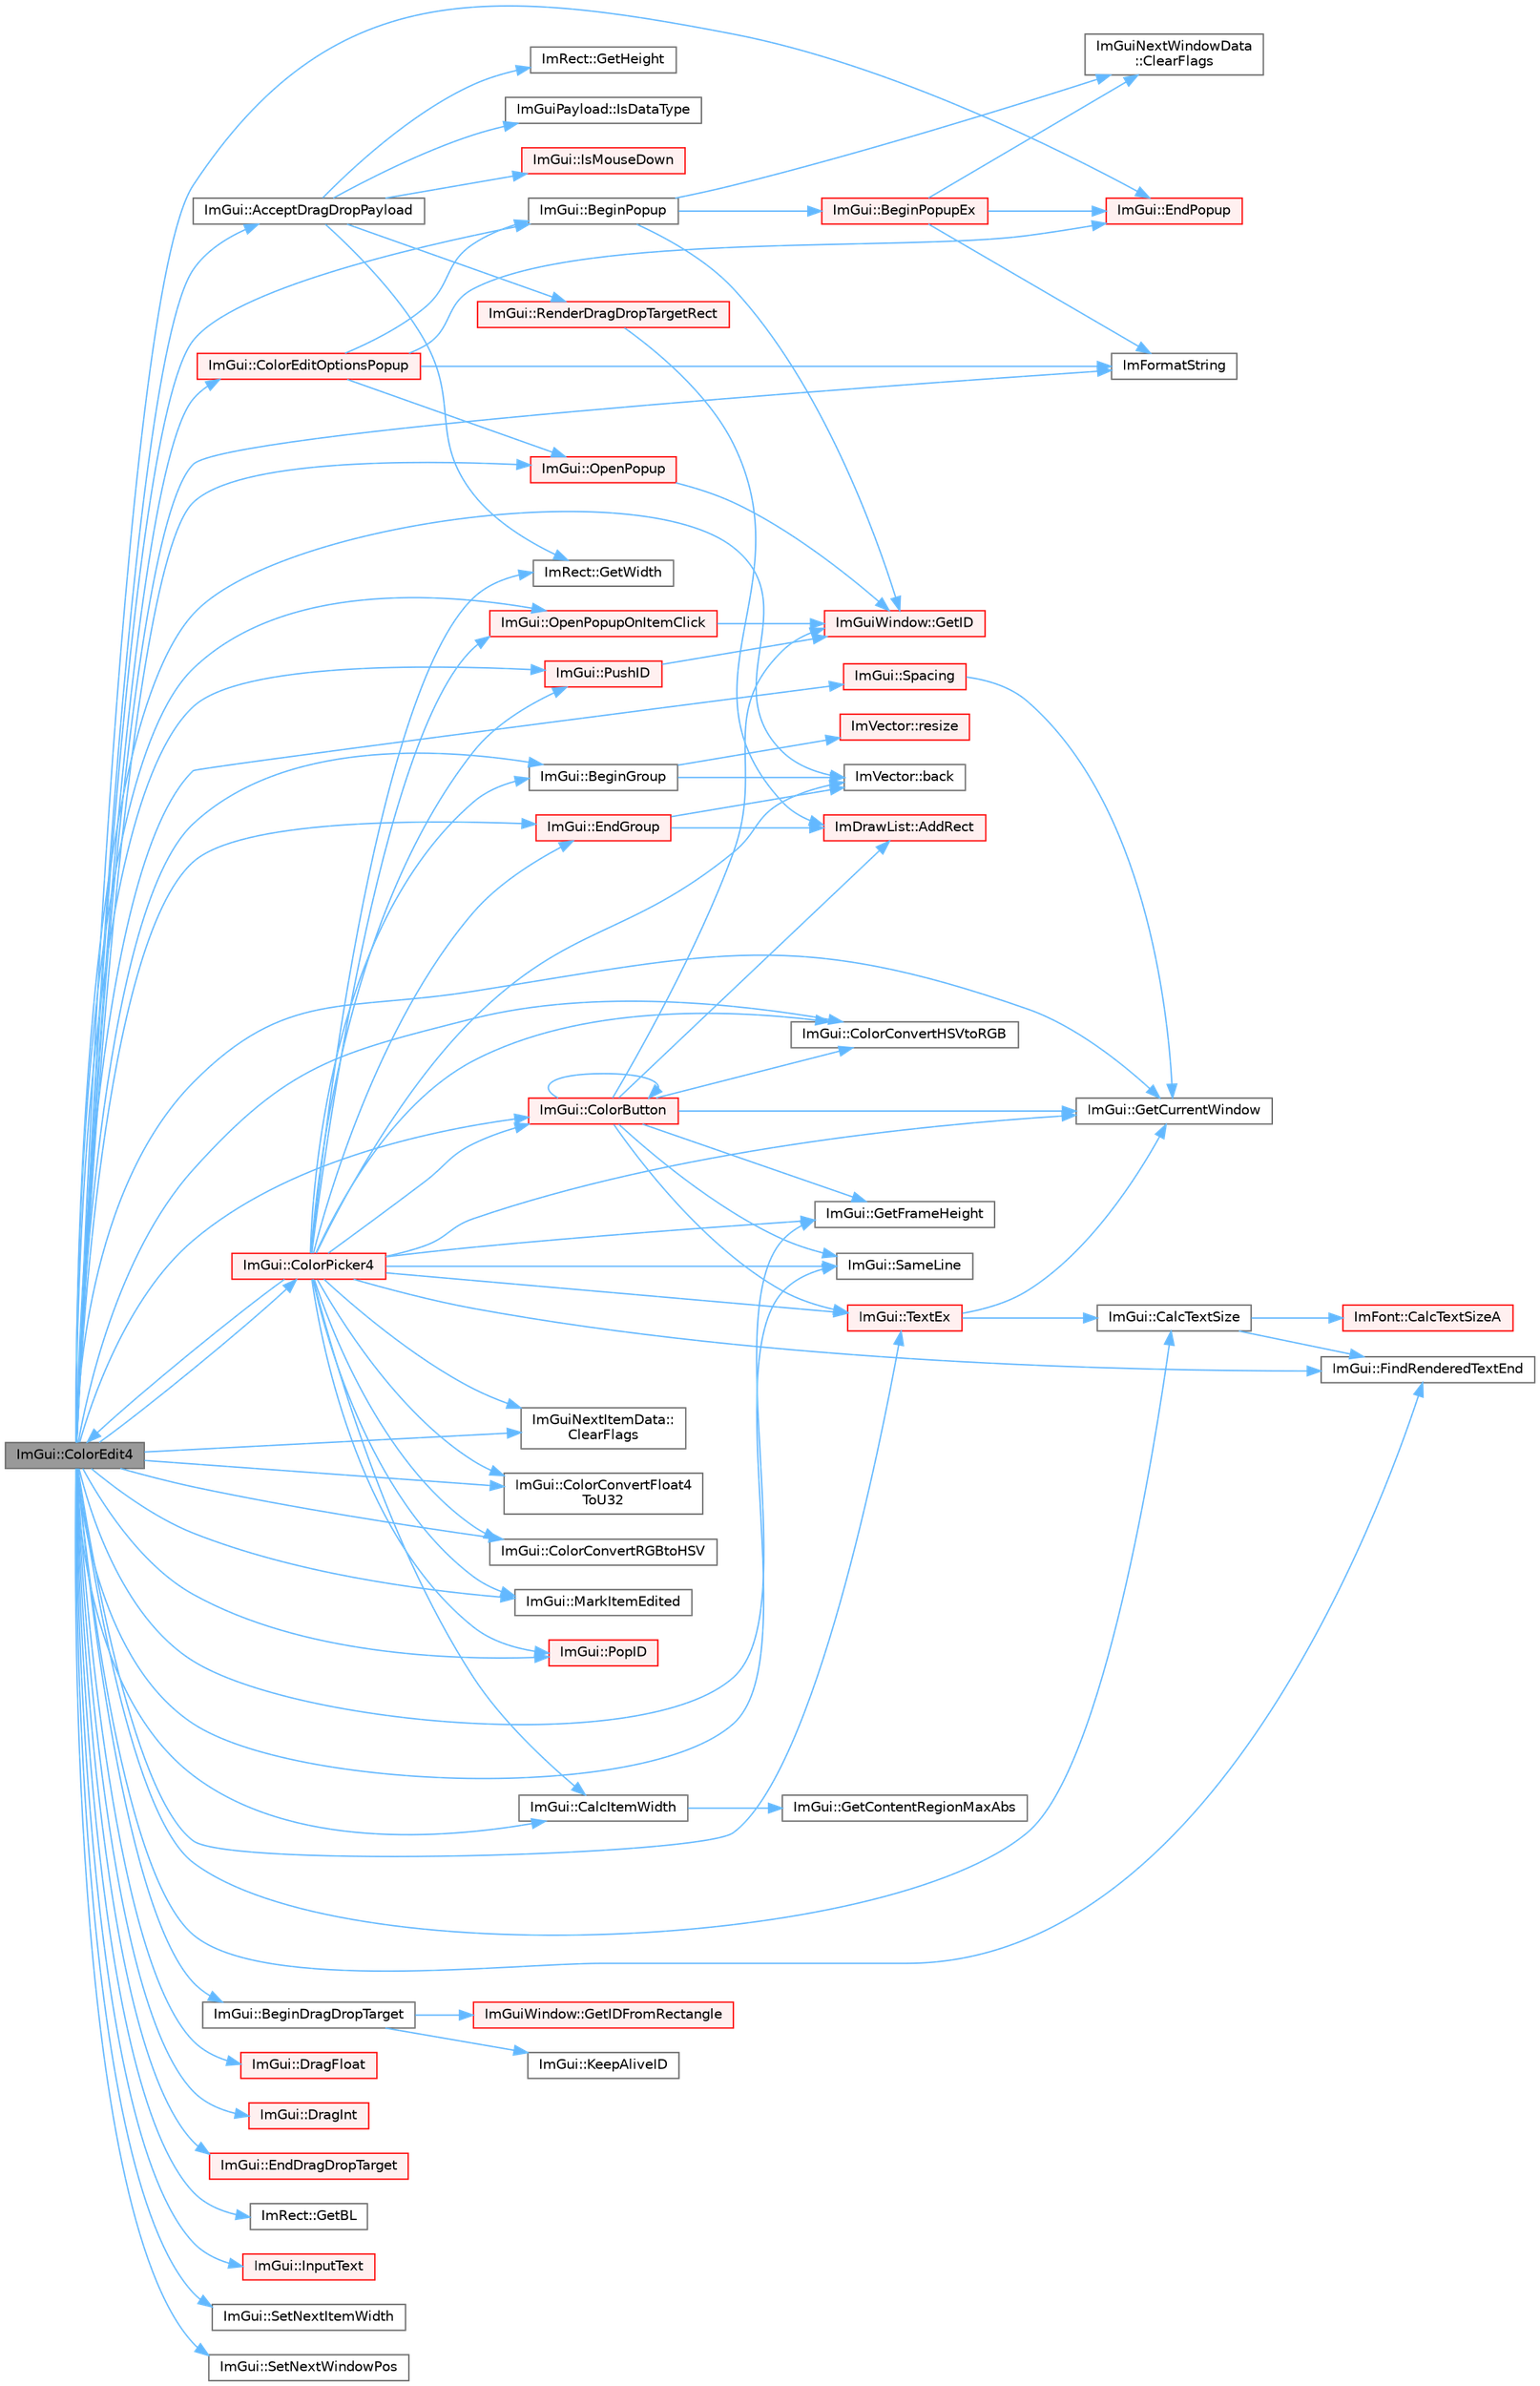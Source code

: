 digraph "ImGui::ColorEdit4"
{
 // LATEX_PDF_SIZE
  bgcolor="transparent";
  edge [fontname=Helvetica,fontsize=10,labelfontname=Helvetica,labelfontsize=10];
  node [fontname=Helvetica,fontsize=10,shape=box,height=0.2,width=0.4];
  rankdir="LR";
  Node1 [id="Node000001",label="ImGui::ColorEdit4",height=0.2,width=0.4,color="gray40", fillcolor="grey60", style="filled", fontcolor="black",tooltip=" "];
  Node1 -> Node2 [id="edge1_Node000001_Node000002",color="steelblue1",style="solid",tooltip=" "];
  Node2 [id="Node000002",label="ImGui::AcceptDragDropPayload",height=0.2,width=0.4,color="grey40", fillcolor="white", style="filled",URL="$namespace_im_gui.html#a5e0dac39e249bf50e2ae96dc4a97cb18",tooltip=" "];
  Node2 -> Node3 [id="edge2_Node000002_Node000003",color="steelblue1",style="solid",tooltip=" "];
  Node3 [id="Node000003",label="ImRect::GetHeight",height=0.2,width=0.4,color="grey40", fillcolor="white", style="filled",URL="$struct_im_rect.html#a748d8ae9cb26508951ec6e2f2df0625b",tooltip=" "];
  Node2 -> Node4 [id="edge3_Node000002_Node000004",color="steelblue1",style="solid",tooltip=" "];
  Node4 [id="Node000004",label="ImRect::GetWidth",height=0.2,width=0.4,color="grey40", fillcolor="white", style="filled",URL="$struct_im_rect.html#afa75cb8491f20901c96166d17dcddac4",tooltip=" "];
  Node2 -> Node5 [id="edge4_Node000002_Node000005",color="steelblue1",style="solid",tooltip=" "];
  Node5 [id="Node000005",label="ImGuiPayload::IsDataType",height=0.2,width=0.4,color="grey40", fillcolor="white", style="filled",URL="$struct_im_gui_payload.html#a7864aeb80bc28683748d015562eead4d",tooltip=" "];
  Node2 -> Node6 [id="edge5_Node000002_Node000006",color="steelblue1",style="solid",tooltip=" "];
  Node6 [id="Node000006",label="ImGui::IsMouseDown",height=0.2,width=0.4,color="red", fillcolor="#FFF0F0", style="filled",URL="$namespace_im_gui.html#aed7dae248aa865bf06c1d60c0e809537",tooltip=" "];
  Node2 -> Node13 [id="edge6_Node000002_Node000013",color="steelblue1",style="solid",tooltip=" "];
  Node13 [id="Node000013",label="ImGui::RenderDragDropTargetRect",height=0.2,width=0.4,color="red", fillcolor="#FFF0F0", style="filled",URL="$namespace_im_gui.html#a243a62fece1096c59442bba21f0aa736",tooltip=" "];
  Node13 -> Node14 [id="edge7_Node000013_Node000014",color="steelblue1",style="solid",tooltip=" "];
  Node14 [id="Node000014",label="ImDrawList::AddRect",height=0.2,width=0.4,color="red", fillcolor="#FFF0F0", style="filled",URL="$struct_im_draw_list.html#ad96f10a3e954fe0c5b7c96d4e205af7b",tooltip=" "];
  Node1 -> Node35 [id="edge8_Node000001_Node000035",color="steelblue1",style="solid",tooltip=" "];
  Node35 [id="Node000035",label="ImVector::back",height=0.2,width=0.4,color="grey40", fillcolor="white", style="filled",URL="$struct_im_vector.html#a2d80e87e81b1b01143c8d8be93e6fde1",tooltip=" "];
  Node1 -> Node36 [id="edge9_Node000001_Node000036",color="steelblue1",style="solid",tooltip=" "];
  Node36 [id="Node000036",label="ImGui::BeginDragDropTarget",height=0.2,width=0.4,color="grey40", fillcolor="white", style="filled",URL="$namespace_im_gui.html#ac42384c3181406bbd0f3f4f77a73c7ed",tooltip=" "];
  Node36 -> Node37 [id="edge10_Node000036_Node000037",color="steelblue1",style="solid",tooltip=" "];
  Node37 [id="Node000037",label="ImGuiWindow::GetIDFromRectangle",height=0.2,width=0.4,color="red", fillcolor="#FFF0F0", style="filled",URL="$struct_im_gui_window.html#a44931b6e73248930490d2c89377a8233",tooltip=" "];
  Node36 -> Node40 [id="edge11_Node000036_Node000040",color="steelblue1",style="solid",tooltip=" "];
  Node40 [id="Node000040",label="ImGui::KeepAliveID",height=0.2,width=0.4,color="grey40", fillcolor="white", style="filled",URL="$namespace_im_gui.html#a85a245c78a9f7c351636bdad6e60c488",tooltip=" "];
  Node1 -> Node41 [id="edge12_Node000001_Node000041",color="steelblue1",style="solid",tooltip=" "];
  Node41 [id="Node000041",label="ImGui::BeginGroup",height=0.2,width=0.4,color="grey40", fillcolor="white", style="filled",URL="$namespace_im_gui.html#a42407e196b7ed2a8755bff28aae9805f",tooltip=" "];
  Node41 -> Node35 [id="edge13_Node000041_Node000035",color="steelblue1",style="solid",tooltip=" "];
  Node41 -> Node42 [id="edge14_Node000041_Node000042",color="steelblue1",style="solid",tooltip=" "];
  Node42 [id="Node000042",label="ImVector::resize",height=0.2,width=0.4,color="red", fillcolor="#FFF0F0", style="filled",URL="$struct_im_vector.html#ac371dd62e56ae486b1a5038cf07eee56",tooltip=" "];
  Node1 -> Node45 [id="edge15_Node000001_Node000045",color="steelblue1",style="solid",tooltip=" "];
  Node45 [id="Node000045",label="ImGui::BeginPopup",height=0.2,width=0.4,color="grey40", fillcolor="white", style="filled",URL="$namespace_im_gui.html#a10e213926d8ca212266bc5fbded1e026",tooltip=" "];
  Node45 -> Node46 [id="edge16_Node000045_Node000046",color="steelblue1",style="solid",tooltip=" "];
  Node46 [id="Node000046",label="ImGui::BeginPopupEx",height=0.2,width=0.4,color="red", fillcolor="#FFF0F0", style="filled",URL="$namespace_im_gui.html#a89da3a22300e8293257b6cfdf1b83b7a",tooltip=" "];
  Node46 -> Node49 [id="edge17_Node000046_Node000049",color="steelblue1",style="solid",tooltip=" "];
  Node49 [id="Node000049",label="ImGuiNextWindowData\l::ClearFlags",height=0.2,width=0.4,color="grey40", fillcolor="white", style="filled",URL="$struct_im_gui_next_window_data.html#a9543431fafe3d0627fdecc5fa839487c",tooltip=" "];
  Node46 -> Node114 [id="edge18_Node000046_Node000114",color="steelblue1",style="solid",tooltip=" "];
  Node114 [id="Node000114",label="ImGui::EndPopup",height=0.2,width=0.4,color="red", fillcolor="#FFF0F0", style="filled",URL="$namespace_im_gui.html#aa6a9b5696f2ea7eed7683425fc77b8f2",tooltip=" "];
  Node46 -> Node126 [id="edge19_Node000046_Node000126",color="steelblue1",style="solid",tooltip=" "];
  Node126 [id="Node000126",label="ImFormatString",height=0.2,width=0.4,color="grey40", fillcolor="white", style="filled",URL="$imgui_8cpp.html#a75ccaf7d676b1f567ba888ae42ac3809",tooltip=" "];
  Node45 -> Node49 [id="edge20_Node000045_Node000049",color="steelblue1",style="solid",tooltip=" "];
  Node45 -> Node124 [id="edge21_Node000045_Node000124",color="steelblue1",style="solid",tooltip=" "];
  Node124 [id="Node000124",label="ImGuiWindow::GetID",height=0.2,width=0.4,color="red", fillcolor="#FFF0F0", style="filled",URL="$struct_im_gui_window.html#a66400a63bc0b54d7d29e08d1b1b1a42b",tooltip=" "];
  Node1 -> Node155 [id="edge22_Node000001_Node000155",color="steelblue1",style="solid",tooltip=" "];
  Node155 [id="Node000155",label="ImGui::CalcItemWidth",height=0.2,width=0.4,color="grey40", fillcolor="white", style="filled",URL="$namespace_im_gui.html#ab3b3ba92ebd8bca4a552dd93321a1994",tooltip=" "];
  Node155 -> Node156 [id="edge23_Node000155_Node000156",color="steelblue1",style="solid",tooltip=" "];
  Node156 [id="Node000156",label="ImGui::GetContentRegionMaxAbs",height=0.2,width=0.4,color="grey40", fillcolor="white", style="filled",URL="$namespace_im_gui.html#adc4d9b0d735ffae1f1598c4df038024c",tooltip=" "];
  Node1 -> Node157 [id="edge24_Node000001_Node000157",color="steelblue1",style="solid",tooltip=" "];
  Node157 [id="Node000157",label="ImGui::CalcTextSize",height=0.2,width=0.4,color="grey40", fillcolor="white", style="filled",URL="$namespace_im_gui.html#a848b9db6cc4a186751c0ecebcaadc33b",tooltip=" "];
  Node157 -> Node158 [id="edge25_Node000157_Node000158",color="steelblue1",style="solid",tooltip=" "];
  Node158 [id="Node000158",label="ImFont::CalcTextSizeA",height=0.2,width=0.4,color="red", fillcolor="#FFF0F0", style="filled",URL="$struct_im_font.html#ad67f64fd206ad197f4b93b1a1ae27cfe",tooltip=" "];
  Node157 -> Node161 [id="edge26_Node000157_Node000161",color="steelblue1",style="solid",tooltip=" "];
  Node161 [id="Node000161",label="ImGui::FindRenderedTextEnd",height=0.2,width=0.4,color="grey40", fillcolor="white", style="filled",URL="$namespace_im_gui.html#a7671e1dbc803a31b06081b52a771d83f",tooltip=" "];
  Node1 -> Node162 [id="edge27_Node000001_Node000162",color="steelblue1",style="solid",tooltip=" "];
  Node162 [id="Node000162",label="ImGuiNextItemData::\lClearFlags",height=0.2,width=0.4,color="grey40", fillcolor="white", style="filled",URL="$struct_im_gui_next_item_data.html#a0159fd0bdffe71c29271a3dbdde9013b",tooltip=" "];
  Node1 -> Node163 [id="edge28_Node000001_Node000163",color="steelblue1",style="solid",tooltip=" "];
  Node163 [id="Node000163",label="ImGui::ColorButton",height=0.2,width=0.4,color="red", fillcolor="#FFF0F0", style="filled",URL="$namespace_im_gui.html#ae2d7c8f37726810753d71d480f0af7f0",tooltip=" "];
  Node163 -> Node14 [id="edge29_Node000163_Node000014",color="steelblue1",style="solid",tooltip=" "];
  Node163 -> Node163 [id="edge30_Node000163_Node000163",color="steelblue1",style="solid",tooltip=" "];
  Node163 -> Node185 [id="edge31_Node000163_Node000185",color="steelblue1",style="solid",tooltip=" "];
  Node185 [id="Node000185",label="ImGui::ColorConvertHSVtoRGB",height=0.2,width=0.4,color="grey40", fillcolor="white", style="filled",URL="$namespace_im_gui.html#a074427678b3e56378b7dcdefa4c8b5c7",tooltip=" "];
  Node163 -> Node97 [id="edge32_Node000163_Node000097",color="steelblue1",style="solid",tooltip=" "];
  Node97 [id="Node000097",label="ImGui::GetCurrentWindow",height=0.2,width=0.4,color="grey40", fillcolor="white", style="filled",URL="$namespace_im_gui.html#ac452417b5004ca16a814a72cff153526",tooltip=" "];
  Node163 -> Node210 [id="edge33_Node000163_Node000210",color="steelblue1",style="solid",tooltip=" "];
  Node210 [id="Node000210",label="ImGui::GetFrameHeight",height=0.2,width=0.4,color="grey40", fillcolor="white", style="filled",URL="$namespace_im_gui.html#ae560f17cf3262017cee888d1eb77f294",tooltip=" "];
  Node163 -> Node124 [id="edge34_Node000163_Node000124",color="steelblue1",style="solid",tooltip=" "];
  Node163 -> Node188 [id="edge35_Node000163_Node000188",color="steelblue1",style="solid",tooltip=" "];
  Node188 [id="Node000188",label="ImGui::SameLine",height=0.2,width=0.4,color="grey40", fillcolor="white", style="filled",URL="$namespace_im_gui.html#a2991c91e94f3b77a0c3411f4f3aa348e",tooltip=" "];
  Node163 -> Node202 [id="edge36_Node000163_Node000202",color="steelblue1",style="solid",tooltip=" "];
  Node202 [id="Node000202",label="ImGui::TextEx",height=0.2,width=0.4,color="red", fillcolor="#FFF0F0", style="filled",URL="$namespace_im_gui.html#aae6420fec03511fd478d9108f31e6b5f",tooltip=" "];
  Node202 -> Node157 [id="edge37_Node000202_Node000157",color="steelblue1",style="solid",tooltip=" "];
  Node202 -> Node97 [id="edge38_Node000202_Node000097",color="steelblue1",style="solid",tooltip=" "];
  Node1 -> Node30 [id="edge39_Node000001_Node000030",color="steelblue1",style="solid",tooltip=" "];
  Node30 [id="Node000030",label="ImGui::ColorConvertFloat4\lToU32",height=0.2,width=0.4,color="grey40", fillcolor="white", style="filled",URL="$namespace_im_gui.html#abe2691de0b1a71c774ab24cc91564a94",tooltip=" "];
  Node1 -> Node185 [id="edge40_Node000001_Node000185",color="steelblue1",style="solid",tooltip=" "];
  Node1 -> Node219 [id="edge41_Node000001_Node000219",color="steelblue1",style="solid",tooltip=" "];
  Node219 [id="Node000219",label="ImGui::ColorConvertRGBtoHSV",height=0.2,width=0.4,color="grey40", fillcolor="white", style="filled",URL="$namespace_im_gui.html#aaed5ed34aaaa02b61cbb67598c0ad9ca",tooltip=" "];
  Node1 -> Node220 [id="edge42_Node000001_Node000220",color="steelblue1",style="solid",tooltip=" "];
  Node220 [id="Node000220",label="ImGui::ColorEditOptionsPopup",height=0.2,width=0.4,color="red", fillcolor="#FFF0F0", style="filled",URL="$namespace_im_gui.html#a6bfb117816d669f8704e5d0c0c0795fe",tooltip=" "];
  Node220 -> Node45 [id="edge43_Node000220_Node000045",color="steelblue1",style="solid",tooltip=" "];
  Node220 -> Node114 [id="edge44_Node000220_Node000114",color="steelblue1",style="solid",tooltip=" "];
  Node220 -> Node126 [id="edge45_Node000220_Node000126",color="steelblue1",style="solid",tooltip=" "];
  Node220 -> Node225 [id="edge46_Node000220_Node000225",color="steelblue1",style="solid",tooltip=" "];
  Node225 [id="Node000225",label="ImGui::OpenPopup",height=0.2,width=0.4,color="red", fillcolor="#FFF0F0", style="filled",URL="$namespace_im_gui.html#a9e1be94ca8c4d48a20b230cdfc9b18c5",tooltip=" "];
  Node225 -> Node124 [id="edge47_Node000225_Node000124",color="steelblue1",style="solid",tooltip=" "];
  Node1 -> Node243 [id="edge48_Node000001_Node000243",color="steelblue1",style="solid",tooltip=" "];
  Node243 [id="Node000243",label="ImGui::ColorPicker4",height=0.2,width=0.4,color="red", fillcolor="#FFF0F0", style="filled",URL="$namespace_im_gui.html#a3d5aae9e0a14aa051d5a799abbe97b32",tooltip=" "];
  Node243 -> Node35 [id="edge49_Node000243_Node000035",color="steelblue1",style="solid",tooltip=" "];
  Node243 -> Node41 [id="edge50_Node000243_Node000041",color="steelblue1",style="solid",tooltip=" "];
  Node243 -> Node155 [id="edge51_Node000243_Node000155",color="steelblue1",style="solid",tooltip=" "];
  Node243 -> Node162 [id="edge52_Node000243_Node000162",color="steelblue1",style="solid",tooltip=" "];
  Node243 -> Node163 [id="edge53_Node000243_Node000163",color="steelblue1",style="solid",tooltip=" "];
  Node243 -> Node30 [id="edge54_Node000243_Node000030",color="steelblue1",style="solid",tooltip=" "];
  Node243 -> Node185 [id="edge55_Node000243_Node000185",color="steelblue1",style="solid",tooltip=" "];
  Node243 -> Node219 [id="edge56_Node000243_Node000219",color="steelblue1",style="solid",tooltip=" "];
  Node243 -> Node1 [id="edge57_Node000243_Node000001",color="steelblue1",style="solid",tooltip=" "];
  Node243 -> Node253 [id="edge58_Node000243_Node000253",color="steelblue1",style="solid",tooltip=" "];
  Node253 [id="Node000253",label="ImGui::EndGroup",height=0.2,width=0.4,color="red", fillcolor="#FFF0F0", style="filled",URL="$namespace_im_gui.html#a05fc97fc64f28a55486087f503d9a622",tooltip=" "];
  Node253 -> Node14 [id="edge59_Node000253_Node000014",color="steelblue1",style="solid",tooltip=" "];
  Node253 -> Node35 [id="edge60_Node000253_Node000035",color="steelblue1",style="solid",tooltip=" "];
  Node243 -> Node161 [id="edge61_Node000243_Node000161",color="steelblue1",style="solid",tooltip=" "];
  Node243 -> Node97 [id="edge62_Node000243_Node000097",color="steelblue1",style="solid",tooltip=" "];
  Node243 -> Node210 [id="edge63_Node000243_Node000210",color="steelblue1",style="solid",tooltip=" "];
  Node243 -> Node4 [id="edge64_Node000243_Node000004",color="steelblue1",style="solid",tooltip=" "];
  Node243 -> Node234 [id="edge65_Node000243_Node000234",color="steelblue1",style="solid",tooltip=" "];
  Node234 [id="Node000234",label="ImGui::MarkItemEdited",height=0.2,width=0.4,color="grey40", fillcolor="white", style="filled",URL="$namespace_im_gui.html#a83036681a36fbee2d35b5b57a1ef72e6",tooltip=" "];
  Node243 -> Node261 [id="edge66_Node000243_Node000261",color="steelblue1",style="solid",tooltip=" "];
  Node261 [id="Node000261",label="ImGui::OpenPopupOnItemClick",height=0.2,width=0.4,color="red", fillcolor="#FFF0F0", style="filled",URL="$namespace_im_gui.html#a3811834876930efd5cb08a25d8c022d0",tooltip=" "];
  Node261 -> Node124 [id="edge67_Node000261_Node000124",color="steelblue1",style="solid",tooltip=" "];
  Node243 -> Node127 [id="edge68_Node000243_Node000127",color="steelblue1",style="solid",tooltip=" "];
  Node127 [id="Node000127",label="ImGui::PopID",height=0.2,width=0.4,color="red", fillcolor="#FFF0F0", style="filled",URL="$namespace_im_gui.html#aba0b2d8f890a5d435ae43d0c4a2d4dd1",tooltip=" "];
  Node243 -> Node129 [id="edge69_Node000243_Node000129",color="steelblue1",style="solid",tooltip=" "];
  Node129 [id="Node000129",label="ImGui::PushID",height=0.2,width=0.4,color="red", fillcolor="#FFF0F0", style="filled",URL="$namespace_im_gui.html#a27a8533605dc5b8cabf161bf7715bbde",tooltip=" "];
  Node129 -> Node124 [id="edge70_Node000129_Node000124",color="steelblue1",style="solid",tooltip=" "];
  Node243 -> Node188 [id="edge71_Node000243_Node000188",color="steelblue1",style="solid",tooltip=" "];
  Node243 -> Node202 [id="edge72_Node000243_Node000202",color="steelblue1",style="solid",tooltip=" "];
  Node1 -> Node267 [id="edge73_Node000001_Node000267",color="steelblue1",style="solid",tooltip=" "];
  Node267 [id="Node000267",label="ImGui::DragFloat",height=0.2,width=0.4,color="red", fillcolor="#FFF0F0", style="filled",URL="$namespace_im_gui.html#aab1b20e7bf98aa7bbdb26f8cd3ad91e6",tooltip=" "];
  Node1 -> Node342 [id="edge74_Node000001_Node000342",color="steelblue1",style="solid",tooltip=" "];
  Node342 [id="Node000342",label="ImGui::DragInt",height=0.2,width=0.4,color="red", fillcolor="#FFF0F0", style="filled",URL="$namespace_im_gui.html#a3714db739ae51fc75601d7fad234a58b",tooltip=" "];
  Node1 -> Node343 [id="edge75_Node000001_Node000343",color="steelblue1",style="solid",tooltip=" "];
  Node343 [id="Node000343",label="ImGui::EndDragDropTarget",height=0.2,width=0.4,color="red", fillcolor="#FFF0F0", style="filled",URL="$namespace_im_gui.html#ae8313266214728f86c2cb7cb30a30e89",tooltip=" "];
  Node1 -> Node253 [id="edge76_Node000001_Node000253",color="steelblue1",style="solid",tooltip=" "];
  Node1 -> Node114 [id="edge77_Node000001_Node000114",color="steelblue1",style="solid",tooltip=" "];
  Node1 -> Node161 [id="edge78_Node000001_Node000161",color="steelblue1",style="solid",tooltip=" "];
  Node1 -> Node306 [id="edge79_Node000001_Node000306",color="steelblue1",style="solid",tooltip=" "];
  Node306 [id="Node000306",label="ImRect::GetBL",height=0.2,width=0.4,color="grey40", fillcolor="white", style="filled",URL="$struct_im_rect.html#a59d9751bc7be6745dddf5b83b9155669",tooltip=" "];
  Node1 -> Node97 [id="edge80_Node000001_Node000097",color="steelblue1",style="solid",tooltip=" "];
  Node1 -> Node210 [id="edge81_Node000001_Node000210",color="steelblue1",style="solid",tooltip=" "];
  Node1 -> Node126 [id="edge82_Node000001_Node000126",color="steelblue1",style="solid",tooltip=" "];
  Node1 -> Node344 [id="edge83_Node000001_Node000344",color="steelblue1",style="solid",tooltip=" "];
  Node344 [id="Node000344",label="ImGui::InputText",height=0.2,width=0.4,color="red", fillcolor="#FFF0F0", style="filled",URL="$namespace_im_gui.html#aa72b5760a3a206729723a587ac7c8519",tooltip=" "];
  Node1 -> Node234 [id="edge84_Node000001_Node000234",color="steelblue1",style="solid",tooltip=" "];
  Node1 -> Node225 [id="edge85_Node000001_Node000225",color="steelblue1",style="solid",tooltip=" "];
  Node1 -> Node261 [id="edge86_Node000001_Node000261",color="steelblue1",style="solid",tooltip=" "];
  Node1 -> Node127 [id="edge87_Node000001_Node000127",color="steelblue1",style="solid",tooltip=" "];
  Node1 -> Node129 [id="edge88_Node000001_Node000129",color="steelblue1",style="solid",tooltip=" "];
  Node1 -> Node188 [id="edge89_Node000001_Node000188",color="steelblue1",style="solid",tooltip=" "];
  Node1 -> Node345 [id="edge90_Node000001_Node000345",color="steelblue1",style="solid",tooltip=" "];
  Node345 [id="Node000345",label="ImGui::SetNextItemWidth",height=0.2,width=0.4,color="grey40", fillcolor="white", style="filled",URL="$namespace_im_gui.html#a1291228607bee5a703df6553f27cbbb9",tooltip=" "];
  Node1 -> Node172 [id="edge91_Node000001_Node000172",color="steelblue1",style="solid",tooltip=" "];
  Node172 [id="Node000172",label="ImGui::SetNextWindowPos",height=0.2,width=0.4,color="grey40", fillcolor="white", style="filled",URL="$namespace_im_gui.html#afbccd31113430670b5ab2bf0d6f509bf",tooltip=" "];
  Node1 -> Node346 [id="edge92_Node000001_Node000346",color="steelblue1",style="solid",tooltip=" "];
  Node346 [id="Node000346",label="ImGui::Spacing",height=0.2,width=0.4,color="red", fillcolor="#FFF0F0", style="filled",URL="$namespace_im_gui.html#a2659e2bfe84b4cad0facd65d5c1ac90d",tooltip=" "];
  Node346 -> Node97 [id="edge93_Node000346_Node000097",color="steelblue1",style="solid",tooltip=" "];
  Node1 -> Node202 [id="edge94_Node000001_Node000202",color="steelblue1",style="solid",tooltip=" "];
}
